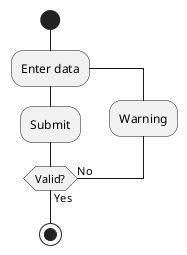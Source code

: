 @startuml
start
skinparam ArrowHeadColor none
repeat :Enter data;
    :Submit;
    backward :Warning;
repeat while (Valid?) is (No) not (Yes)
stop
@enduml